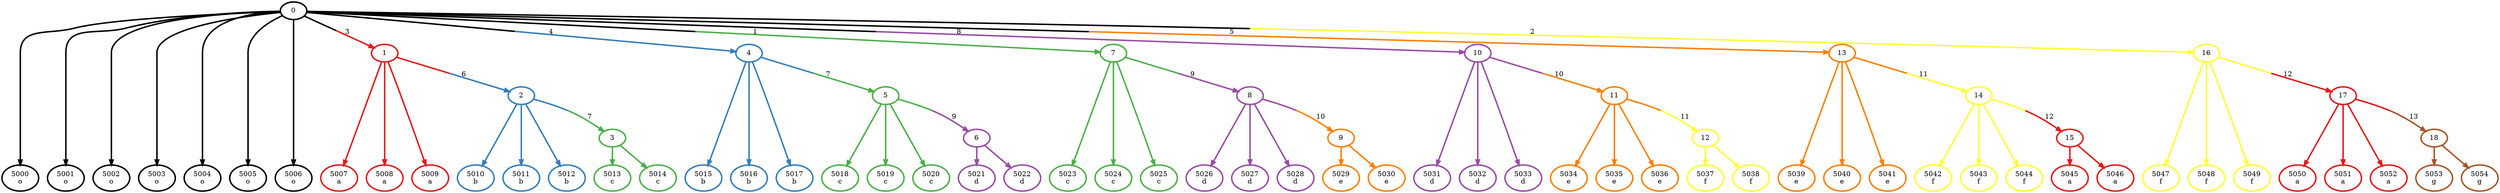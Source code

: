 digraph T {
	{
		rank=same
		0 [penwidth=3,colorscheme=set19,color=0,label="5000\no"]
		1 [penwidth=3,colorscheme=set19,color=0,label="5001\no"]
		2 [penwidth=3,colorscheme=set19,color=0,label="5002\no"]
		3 [penwidth=3,colorscheme=set19,color=0,label="5003\no"]
		4 [penwidth=3,colorscheme=set19,color=0,label="5004\no"]
		5 [penwidth=3,colorscheme=set19,color=0,label="5005\no"]
		6 [penwidth=3,colorscheme=set19,color=0,label="5006\no"]
		7 [penwidth=3,colorscheme=set19,color=1,label="5007\na"]
		8 [penwidth=3,colorscheme=set19,color=1,label="5008\na"]
		9 [penwidth=3,colorscheme=set19,color=1,label="5009\na"]
		10 [penwidth=3,colorscheme=set19,color=2,label="5015\nb"]
		11 [penwidth=3,colorscheme=set19,color=2,label="5016\nb"]
		12 [penwidth=3,colorscheme=set19,color=2,label="5017\nb"]
		13 [penwidth=3,colorscheme=set19,color=3,label="5023\nc"]
		14 [penwidth=3,colorscheme=set19,color=3,label="5024\nc"]
		15 [penwidth=3,colorscheme=set19,color=3,label="5025\nc"]
		16 [penwidth=3,colorscheme=set19,color=4,label="5031\nd"]
		17 [penwidth=3,colorscheme=set19,color=4,label="5032\nd"]
		18 [penwidth=3,colorscheme=set19,color=4,label="5033\nd"]
		19 [penwidth=3,colorscheme=set19,color=5,label="5039\ne"]
		20 [penwidth=3,colorscheme=set19,color=5,label="5040\ne"]
		21 [penwidth=3,colorscheme=set19,color=5,label="5041\ne"]
		22 [penwidth=3,colorscheme=set19,color=6,label="5047\nf"]
		23 [penwidth=3,colorscheme=set19,color=6,label="5048\nf"]
		24 [penwidth=3,colorscheme=set19,color=6,label="5049\nf"]
		25 [penwidth=3,colorscheme=set19,color=2,label="5010\nb"]
		26 [penwidth=3,colorscheme=set19,color=2,label="5011\nb"]
		27 [penwidth=3,colorscheme=set19,color=2,label="5012\nb"]
		28 [penwidth=3,colorscheme=set19,color=3,label="5013\nc"]
		29 [penwidth=3,colorscheme=set19,color=3,label="5014\nc"]
		30 [penwidth=3,colorscheme=set19,color=3,label="5018\nc"]
		31 [penwidth=3,colorscheme=set19,color=3,label="5019\nc"]
		32 [penwidth=3,colorscheme=set19,color=3,label="5020\nc"]
		33 [penwidth=3,colorscheme=set19,color=4,label="5021\nd"]
		34 [penwidth=3,colorscheme=set19,color=4,label="5022\nd"]
		35 [penwidth=3,colorscheme=set19,color=4,label="5026\nd"]
		36 [penwidth=3,colorscheme=set19,color=4,label="5027\nd"]
		37 [penwidth=3,colorscheme=set19,color=4,label="5028\nd"]
		38 [penwidth=3,colorscheme=set19,color=5,label="5029\ne"]
		39 [penwidth=3,colorscheme=set19,color=5,label="5030\ne"]
		40 [penwidth=3,colorscheme=set19,color=5,label="5034\ne"]
		41 [penwidth=3,colorscheme=set19,color=5,label="5035\ne"]
		42 [penwidth=3,colorscheme=set19,color=5,label="5036\ne"]
		43 [penwidth=3,colorscheme=set19,color=6,label="5037\nf"]
		44 [penwidth=3,colorscheme=set19,color=6,label="5038\nf"]
		45 [penwidth=3,colorscheme=set19,color=6,label="5042\nf"]
		46 [penwidth=3,colorscheme=set19,color=6,label="5043\nf"]
		47 [penwidth=3,colorscheme=set19,color=6,label="5044\nf"]
		48 [penwidth=3,colorscheme=set19,color=1,label="5045\na"]
		49 [penwidth=3,colorscheme=set19,color=1,label="5046\na"]
		50 [penwidth=3,colorscheme=set19,color=1,label="5050\na"]
		51 [penwidth=3,colorscheme=set19,color=1,label="5051\na"]
		52 [penwidth=3,colorscheme=set19,color=1,label="5052\na"]
		53 [penwidth=3,colorscheme=set19,color=7,label="5053\ng"]
		54 [penwidth=3,colorscheme=set19,color=7,label="5054\ng"]
	}
	55 [penwidth=3,colorscheme=set19,color=0,label="0"]
	56 [penwidth=3,colorscheme=set19,color=1,label="1"]
	57 [penwidth=3,colorscheme=set19,color=2,label="4"]
	58 [penwidth=3,colorscheme=set19,color=3,label="7"]
	59 [penwidth=3,colorscheme=set19,color=4,label="10"]
	60 [penwidth=3,colorscheme=set19,color=5,label="13"]
	61 [penwidth=3,colorscheme=set19,color=6,label="16"]
	62 [penwidth=3,colorscheme=set19,color=2,label="2"]
	63 [penwidth=3,colorscheme=set19,color=3,label="5"]
	64 [penwidth=3,colorscheme=set19,color=4,label="8"]
	65 [penwidth=3,colorscheme=set19,color=5,label="11"]
	66 [penwidth=3,colorscheme=set19,color=6,label="14"]
	67 [penwidth=3,colorscheme=set19,color=1,label="17"]
	68 [penwidth=3,colorscheme=set19,color=3,label="3"]
	69 [penwidth=3,colorscheme=set19,color=4,label="6"]
	70 [penwidth=3,colorscheme=set19,color=5,label="9"]
	71 [penwidth=3,colorscheme=set19,color=6,label="12"]
	72 [penwidth=3,colorscheme=set19,color=1,label="15"]
	73 [penwidth=3,colorscheme=set19,color=7,label="18"]
	55 -> 56 [penwidth=3,colorscheme=set19,color="0;0.5:1",label="3"]
	55 -> 57 [penwidth=3,colorscheme=set19,color="0;0.5:2",label="4"]
	55 -> 58 [penwidth=3,colorscheme=set19,color="0;0.5:3",label="1"]
	55 -> 59 [penwidth=3,colorscheme=set19,color="0;0.5:4",label="8"]
	55 -> 60 [penwidth=3,colorscheme=set19,color="0;0.5:5",label="5"]
	55 -> 61 [penwidth=3,colorscheme=set19,color="0;0.5:6",label="2"]
	55 -> 0 [penwidth=3,colorscheme=set19,color="0;0.5:0"]
	55 -> 1 [penwidth=3,colorscheme=set19,color="0;0.5:0"]
	55 -> 2 [penwidth=3,colorscheme=set19,color="0;0.5:0"]
	55 -> 3 [penwidth=3,colorscheme=set19,color="0;0.5:0"]
	55 -> 4 [penwidth=3,colorscheme=set19,color="0;0.5:0"]
	55 -> 5 [penwidth=3,colorscheme=set19,color="0;0.5:0"]
	55 -> 6 [penwidth=3,colorscheme=set19,color="0;0.5:0"]
	56 -> 62 [penwidth=3,colorscheme=set19,color="1;0.5:2",label="6"]
	56 -> 7 [penwidth=3,colorscheme=set19,color="1;0.5:1"]
	56 -> 8 [penwidth=3,colorscheme=set19,color="1;0.5:1"]
	56 -> 9 [penwidth=3,colorscheme=set19,color="1;0.5:1"]
	57 -> 63 [penwidth=3,colorscheme=set19,color="2;0.5:3",label="7"]
	57 -> 10 [penwidth=3,colorscheme=set19,color="2;0.5:2"]
	57 -> 11 [penwidth=3,colorscheme=set19,color="2;0.5:2"]
	57 -> 12 [penwidth=3,colorscheme=set19,color="2;0.5:2"]
	58 -> 64 [penwidth=3,colorscheme=set19,color="3;0.5:4",label="9"]
	58 -> 13 [penwidth=3,colorscheme=set19,color="3;0.5:3"]
	58 -> 14 [penwidth=3,colorscheme=set19,color="3;0.5:3"]
	58 -> 15 [penwidth=3,colorscheme=set19,color="3;0.5:3"]
	59 -> 65 [penwidth=3,colorscheme=set19,color="4;0.5:5",label="10"]
	59 -> 16 [penwidth=3,colorscheme=set19,color="4;0.5:4"]
	59 -> 17 [penwidth=3,colorscheme=set19,color="4;0.5:4"]
	59 -> 18 [penwidth=3,colorscheme=set19,color="4;0.5:4"]
	60 -> 66 [penwidth=3,colorscheme=set19,color="5;0.5:6",label="11"]
	60 -> 19 [penwidth=3,colorscheme=set19,color="5;0.5:5"]
	60 -> 20 [penwidth=3,colorscheme=set19,color="5;0.5:5"]
	60 -> 21 [penwidth=3,colorscheme=set19,color="5;0.5:5"]
	61 -> 67 [penwidth=3,colorscheme=set19,color="6;0.5:1",label="12"]
	61 -> 22 [penwidth=3,colorscheme=set19,color="6;0.5:6"]
	61 -> 23 [penwidth=3,colorscheme=set19,color="6;0.5:6"]
	61 -> 24 [penwidth=3,colorscheme=set19,color="6;0.5:6"]
	62 -> 68 [penwidth=3,colorscheme=set19,color="2;0.5:3",label="7"]
	62 -> 25 [penwidth=3,colorscheme=set19,color="2;0.5:2"]
	62 -> 26 [penwidth=3,colorscheme=set19,color="2;0.5:2"]
	62 -> 27 [penwidth=3,colorscheme=set19,color="2;0.5:2"]
	63 -> 69 [penwidth=3,colorscheme=set19,color="3;0.5:4",label="9"]
	63 -> 30 [penwidth=3,colorscheme=set19,color="3;0.5:3"]
	63 -> 31 [penwidth=3,colorscheme=set19,color="3;0.5:3"]
	63 -> 32 [penwidth=3,colorscheme=set19,color="3;0.5:3"]
	64 -> 70 [penwidth=3,colorscheme=set19,color="4;0.5:5",label="10"]
	64 -> 35 [penwidth=3,colorscheme=set19,color="4;0.5:4"]
	64 -> 36 [penwidth=3,colorscheme=set19,color="4;0.5:4"]
	64 -> 37 [penwidth=3,colorscheme=set19,color="4;0.5:4"]
	65 -> 71 [penwidth=3,colorscheme=set19,color="5;0.5:6",label="11"]
	65 -> 40 [penwidth=3,colorscheme=set19,color="5;0.5:5"]
	65 -> 41 [penwidth=3,colorscheme=set19,color="5;0.5:5"]
	65 -> 42 [penwidth=3,colorscheme=set19,color="5;0.5:5"]
	66 -> 72 [penwidth=3,colorscheme=set19,color="6;0.5:1",label="12"]
	66 -> 45 [penwidth=3,colorscheme=set19,color="6;0.5:6"]
	66 -> 46 [penwidth=3,colorscheme=set19,color="6;0.5:6"]
	66 -> 47 [penwidth=3,colorscheme=set19,color="6;0.5:6"]
	67 -> 73 [penwidth=3,colorscheme=set19,color="1;0.5:7",label="13"]
	67 -> 50 [penwidth=3,colorscheme=set19,color="1;0.5:1"]
	67 -> 51 [penwidth=3,colorscheme=set19,color="1;0.5:1"]
	67 -> 52 [penwidth=3,colorscheme=set19,color="1;0.5:1"]
	68 -> 28 [penwidth=3,colorscheme=set19,color="3;0.5:3"]
	68 -> 29 [penwidth=3,colorscheme=set19,color="3;0.5:3"]
	69 -> 33 [penwidth=3,colorscheme=set19,color="4;0.5:4"]
	69 -> 34 [penwidth=3,colorscheme=set19,color="4;0.5:4"]
	70 -> 38 [penwidth=3,colorscheme=set19,color="5;0.5:5"]
	70 -> 39 [penwidth=3,colorscheme=set19,color="5;0.5:5"]
	71 -> 43 [penwidth=3,colorscheme=set19,color="6;0.5:6"]
	71 -> 44 [penwidth=3,colorscheme=set19,color="6;0.5:6"]
	72 -> 48 [penwidth=3,colorscheme=set19,color="1;0.5:1"]
	72 -> 49 [penwidth=3,colorscheme=set19,color="1;0.5:1"]
	73 -> 53 [penwidth=3,colorscheme=set19,color="7;0.5:7"]
	73 -> 54 [penwidth=3,colorscheme=set19,color="7;0.5:7"]
}
